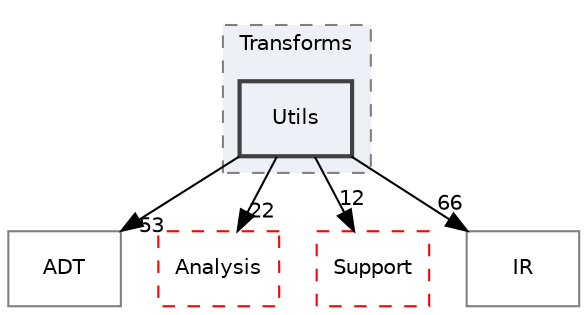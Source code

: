 digraph "include/llvm/Transforms/Utils"
{
 // LATEX_PDF_SIZE
  bgcolor="transparent";
  edge [fontname="Helvetica",fontsize="10",labelfontname="Helvetica",labelfontsize="10"];
  node [fontname="Helvetica",fontsize="10",shape="box"];
  compound=true
  subgraph clusterdir_5625ec55672b6ae9c183a884d9f7b761 {
    graph [ bgcolor="#edf0f7", pencolor="grey50", style="filled,dashed,", label="Transforms", fontname="Helvetica", fontsize="10", URL="dir_5625ec55672b6ae9c183a884d9f7b761.html"]
  dir_b9426ba341d3aa182dc36932de89e798 [label="Utils", style="filled,bold,", fillcolor="#edf0f7", color="grey25", URL="dir_b9426ba341d3aa182dc36932de89e798.html"];
  }
  dir_32453792af2ba70c54e3ccae3a790d1b [label="ADT", style="", fillcolor="#edf0f7", color="grey50", URL="dir_32453792af2ba70c54e3ccae3a790d1b.html"];
  dir_97cdd6ae7e6843add574fb55e792badd [label="Analysis", style="dashed,", fillcolor="#edf0f7", color="red", URL="dir_97cdd6ae7e6843add574fb55e792badd.html"];
  dir_ae1e398ac700924fa434b51c248a5531 [label="Support", style="dashed,", fillcolor="#edf0f7", color="red", URL="dir_ae1e398ac700924fa434b51c248a5531.html"];
  dir_c3e93f23a4a31c717998b98ce143b7c0 [label="IR", style="", fillcolor="#edf0f7", color="grey50", URL="dir_c3e93f23a4a31c717998b98ce143b7c0.html"];
  dir_b9426ba341d3aa182dc36932de89e798->dir_32453792af2ba70c54e3ccae3a790d1b [headlabel="53", labeldistance=1.5 headhref="dir_000224_000001.html"];
  dir_b9426ba341d3aa182dc36932de89e798->dir_97cdd6ae7e6843add574fb55e792badd [headlabel="22", labeldistance=1.5 headhref="dir_000224_000005.html"];
  dir_b9426ba341d3aa182dc36932de89e798->dir_ae1e398ac700924fa434b51c248a5531 [headlabel="12", labeldistance=1.5 headhref="dir_000224_000182.html"];
  dir_b9426ba341d3aa182dc36932de89e798->dir_c3e93f23a4a31c717998b98ce143b7c0 [headlabel="66", labeldistance=1.5 headhref="dir_000224_000091.html"];
}

